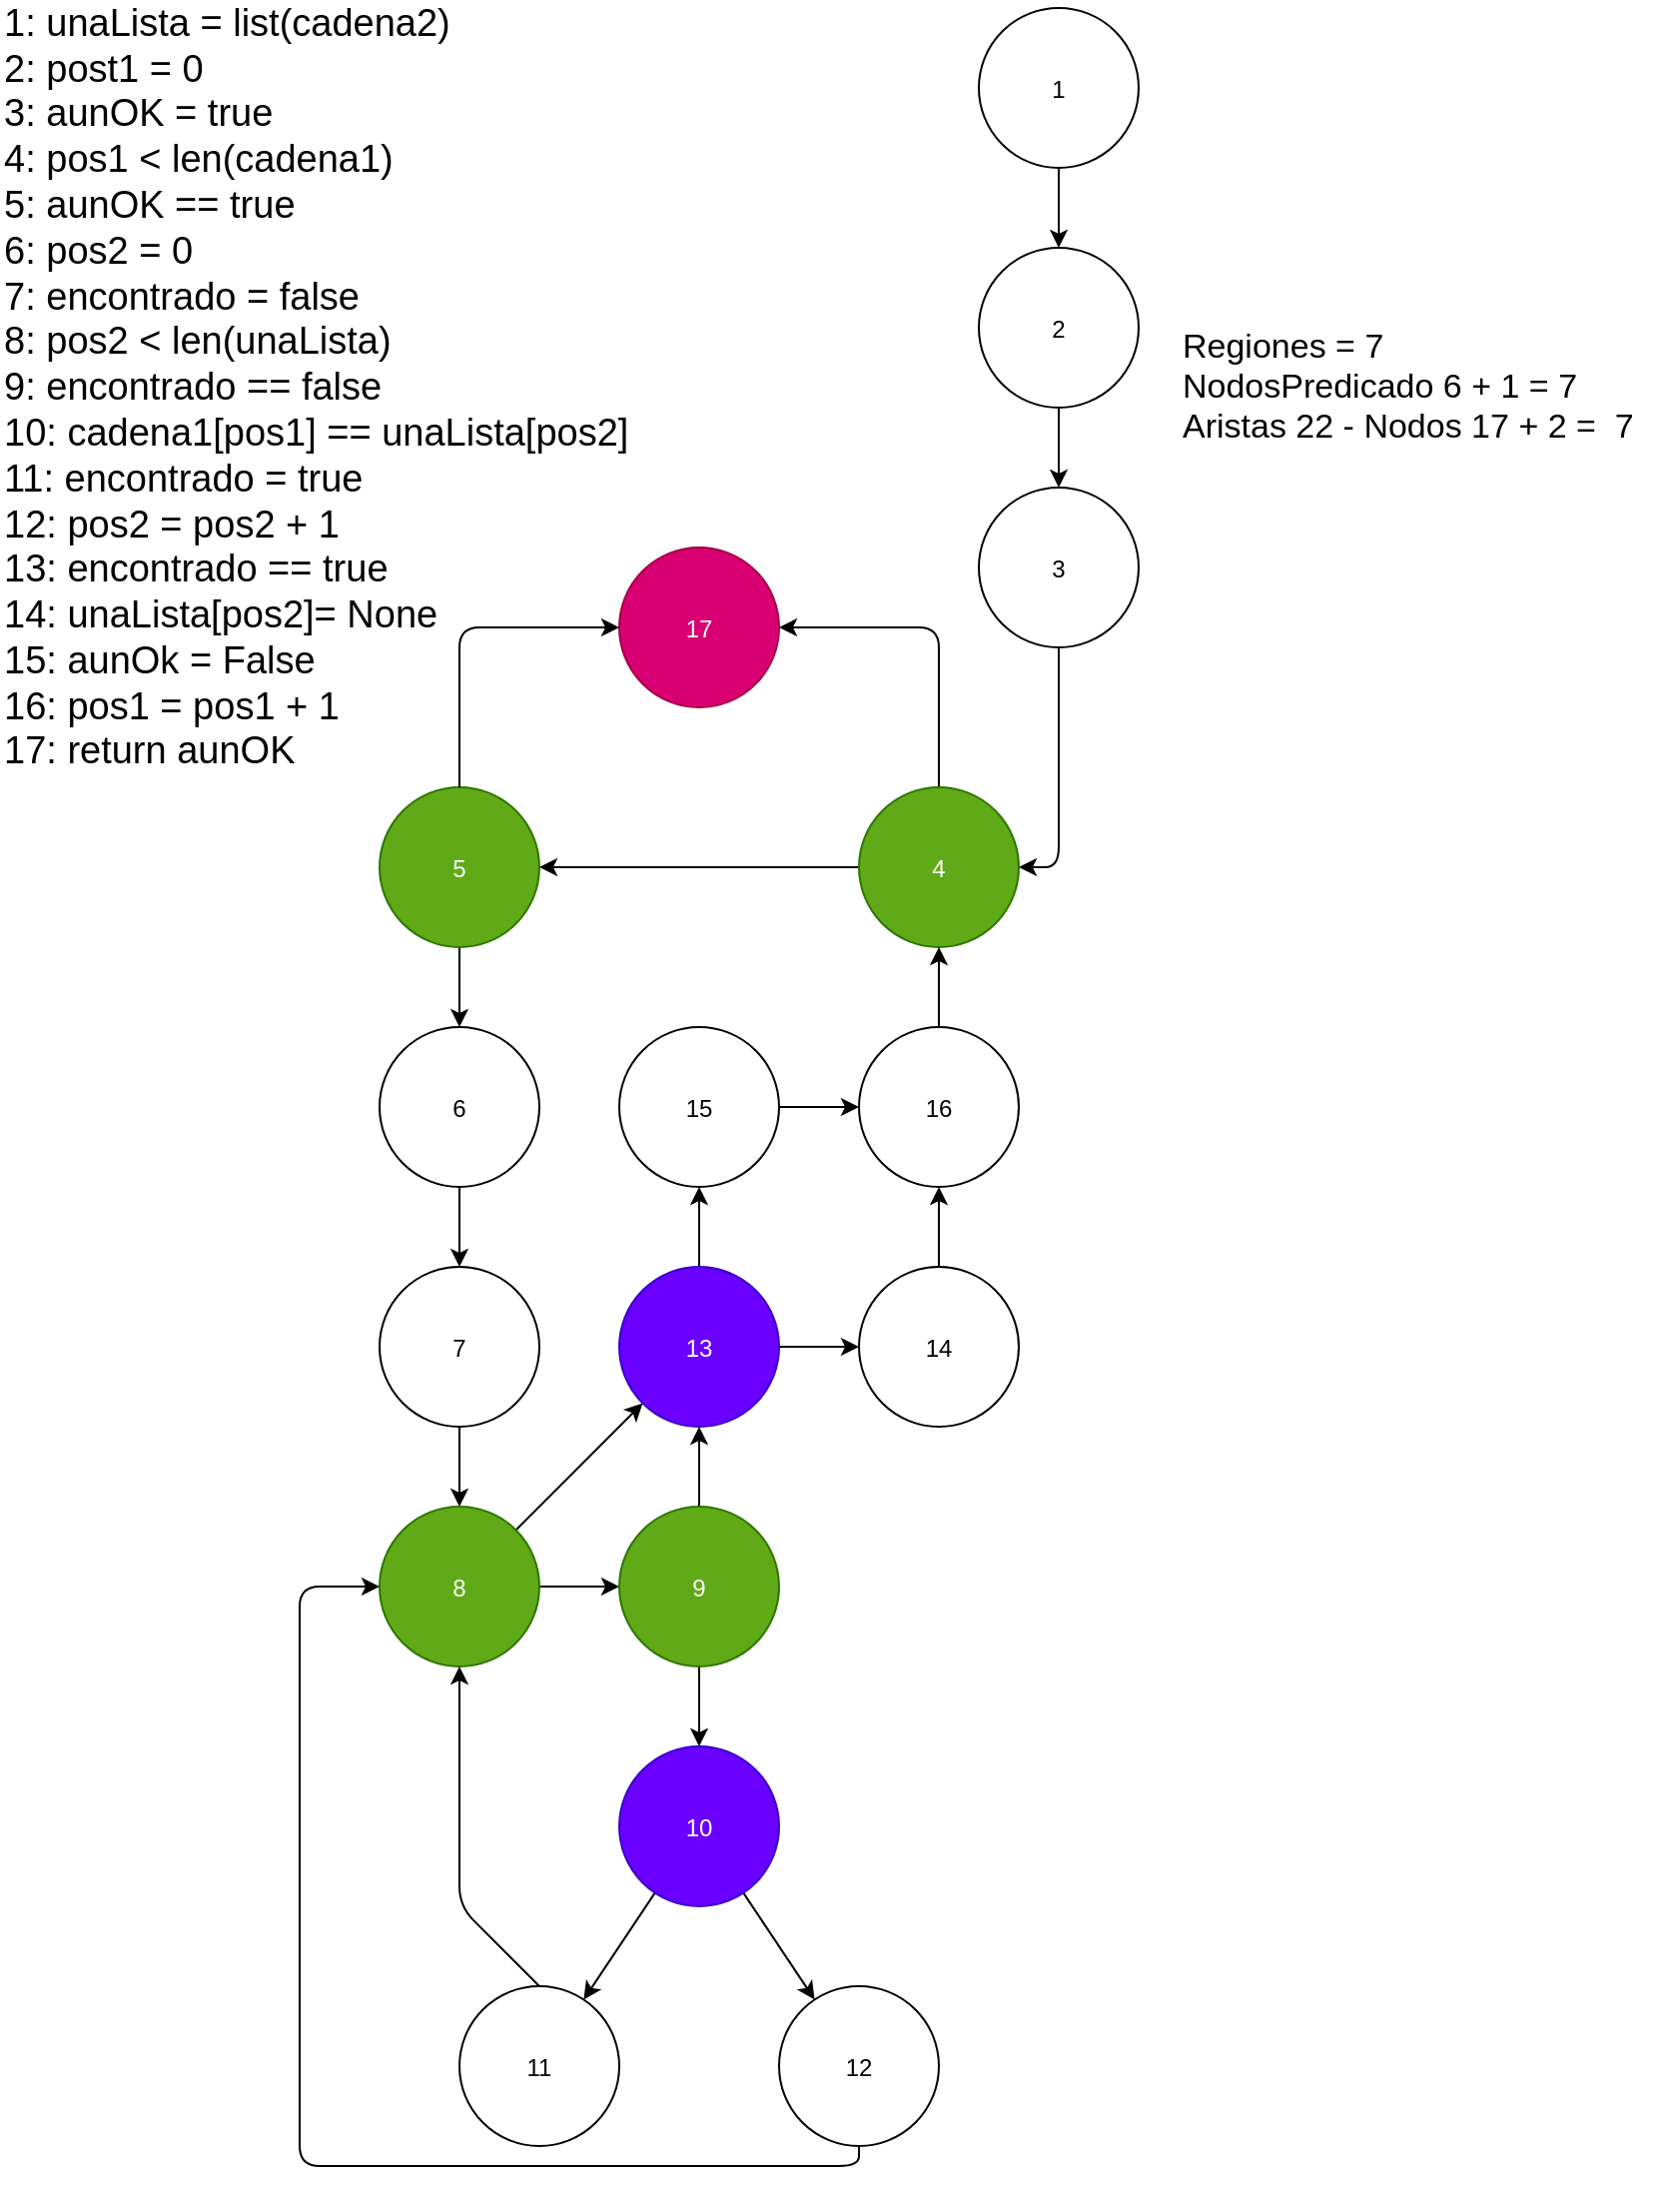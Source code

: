 <mxfile version="17.2.4" type="device" pages="2"><diagram id="dhySE6kOMJrf2ykI9Dy8" name="Page-1"><mxGraphModel dx="1042" dy="657" grid="1" gridSize="10" guides="1" tooltips="1" connect="1" arrows="1" fold="1" page="1" pageScale="1" pageWidth="850" pageHeight="1100" math="0" shadow="0"><root><mxCell id="0"/><mxCell id="1" parent="0"/><mxCell id="12" value="" style="edgeStyle=none;html=1;fontSize=10;" parent="1" source="2" target="7" edge="1"><mxGeometry relative="1" as="geometry"/></mxCell><mxCell id="2" value="&lt;p style=&quot;line-height: 1&quot;&gt;1&lt;/p&gt;" style="ellipse;whiteSpace=wrap;html=1;aspect=fixed;" parent="1" vertex="1"><mxGeometry x="500" y="10" width="80" height="80" as="geometry"/></mxCell><mxCell id="13" value="" style="edgeStyle=none;html=1;fontSize=10;" parent="1" source="7" target="8" edge="1"><mxGeometry relative="1" as="geometry"/></mxCell><mxCell id="7" value="&lt;p style=&quot;line-height: 1&quot;&gt;2&lt;/p&gt;" style="ellipse;whiteSpace=wrap;html=1;aspect=fixed;" parent="1" vertex="1"><mxGeometry x="500" y="130" width="80" height="80" as="geometry"/></mxCell><mxCell id="14" value="" style="edgeStyle=none;html=1;fontSize=10;" parent="1" source="8" target="9" edge="1"><mxGeometry relative="1" as="geometry"><Array as="points"><mxPoint x="540" y="440"/></Array></mxGeometry></mxCell><mxCell id="8" value="&lt;p style=&quot;line-height: 1&quot;&gt;3&lt;/p&gt;" style="ellipse;whiteSpace=wrap;html=1;aspect=fixed;" parent="1" vertex="1"><mxGeometry x="500" y="250" width="80" height="80" as="geometry"/></mxCell><mxCell id="15" value="" style="edgeStyle=none;html=1;fontSize=10;" parent="1" source="9" target="10" edge="1"><mxGeometry relative="1" as="geometry"><Array as="points"><mxPoint x="440" y="440"/></Array></mxGeometry></mxCell><mxCell id="17" value="" style="edgeStyle=none;html=1;fontSize=10;entryX=1;entryY=0.5;entryDx=0;entryDy=0;" parent="1" source="9" target="16" edge="1"><mxGeometry relative="1" as="geometry"><Array as="points"><mxPoint x="480" y="320"/></Array></mxGeometry></mxCell><mxCell id="9" value="&lt;p style=&quot;line-height: 1&quot;&gt;4&lt;/p&gt;" style="ellipse;whiteSpace=wrap;html=1;aspect=fixed;fillColor=#60a917;fontColor=#ffffff;strokeColor=#2D7600;" parent="1" vertex="1"><mxGeometry x="440" y="400" width="80" height="80" as="geometry"/></mxCell><mxCell id="20" value="" style="edgeStyle=none;html=1;fontSize=10;" parent="1" source="10" target="19" edge="1"><mxGeometry relative="1" as="geometry"/></mxCell><mxCell id="10" value="&lt;p style=&quot;line-height: 1&quot;&gt;5&lt;/p&gt;" style="ellipse;whiteSpace=wrap;html=1;aspect=fixed;fillColor=#60a917;fontColor=#ffffff;strokeColor=#2D7600;" parent="1" vertex="1"><mxGeometry x="200" y="400" width="80" height="80" as="geometry"/></mxCell><mxCell id="16" value="&lt;p style=&quot;line-height: 1&quot;&gt;17&lt;/p&gt;" style="ellipse;whiteSpace=wrap;html=1;aspect=fixed;fillColor=#d80073;fontColor=#ffffff;strokeColor=#A50040;" parent="1" vertex="1"><mxGeometry x="320" y="280" width="80" height="80" as="geometry"/></mxCell><mxCell id="18" value="" style="edgeStyle=none;html=1;fontSize=10;entryX=0;entryY=0.5;entryDx=0;entryDy=0;exitX=0.5;exitY=0;exitDx=0;exitDy=0;" parent="1" source="10" target="16" edge="1"><mxGeometry relative="1" as="geometry"><mxPoint x="130" y="490.0" as="sourcePoint"/><mxPoint x="130" y="530.0" as="targetPoint"/><Array as="points"><mxPoint x="240" y="320"/></Array></mxGeometry></mxCell><mxCell id="22" value="" style="edgeStyle=none;html=1;fontSize=10;" parent="1" source="19" target="21" edge="1"><mxGeometry relative="1" as="geometry"/></mxCell><mxCell id="19" value="&lt;p style=&quot;line-height: 1&quot;&gt;6&lt;/p&gt;" style="ellipse;whiteSpace=wrap;html=1;aspect=fixed;" parent="1" vertex="1"><mxGeometry x="200" y="520" width="80" height="80" as="geometry"/></mxCell><mxCell id="24" value="" style="edgeStyle=none;html=1;fontSize=10;" parent="1" source="21" target="23" edge="1"><mxGeometry relative="1" as="geometry"/></mxCell><mxCell id="21" value="&lt;p style=&quot;line-height: 1&quot;&gt;7&lt;/p&gt;" style="ellipse;whiteSpace=wrap;html=1;aspect=fixed;" parent="1" vertex="1"><mxGeometry x="200" y="640" width="80" height="80" as="geometry"/></mxCell><mxCell id="26" value="" style="edgeStyle=none;html=1;fontSize=10;" parent="1" source="23" target="25" edge="1"><mxGeometry relative="1" as="geometry"/></mxCell><mxCell id="46" style="edgeStyle=none;html=1;exitX=1;exitY=0;exitDx=0;exitDy=0;fontSize=10;" parent="1" source="23" target="36" edge="1"><mxGeometry relative="1" as="geometry"/></mxCell><mxCell id="23" value="&lt;p style=&quot;line-height: 1&quot;&gt;8&lt;/p&gt;" style="ellipse;whiteSpace=wrap;html=1;aspect=fixed;fillColor=#60a917;fontColor=#ffffff;strokeColor=#2D7600;" parent="1" vertex="1"><mxGeometry x="200" y="760" width="80" height="80" as="geometry"/></mxCell><mxCell id="30" value="" style="edgeStyle=none;html=1;fontSize=10;" parent="1" source="25" target="29" edge="1"><mxGeometry relative="1" as="geometry"/></mxCell><mxCell id="48" value="" style="edgeStyle=none;html=1;fontSize=10;" parent="1" source="25" target="36" edge="1"><mxGeometry relative="1" as="geometry"/></mxCell><mxCell id="25" value="&lt;p style=&quot;line-height: 1&quot;&gt;9&lt;/p&gt;" style="ellipse;whiteSpace=wrap;html=1;aspect=fixed;fillColor=#60a917;fontColor=#ffffff;strokeColor=#2D7600;" parent="1" vertex="1"><mxGeometry x="320" y="760" width="80" height="80" as="geometry"/></mxCell><mxCell id="32" value="" style="edgeStyle=none;html=1;fontSize=10;" parent="1" source="29" target="31" edge="1"><mxGeometry relative="1" as="geometry"/></mxCell><mxCell id="35" value="" style="edgeStyle=none;html=1;fontSize=10;" parent="1" source="29" target="34" edge="1"><mxGeometry relative="1" as="geometry"/></mxCell><mxCell id="29" value="&lt;p style=&quot;line-height: 1&quot;&gt;10&lt;/p&gt;" style="ellipse;whiteSpace=wrap;html=1;aspect=fixed;fillColor=#6a00ff;fontColor=#ffffff;strokeColor=#3700CC;" parent="1" vertex="1"><mxGeometry x="320" y="880" width="80" height="80" as="geometry"/></mxCell><mxCell id="31" value="&lt;p style=&quot;line-height: 1&quot;&gt;11&lt;/p&gt;" style="ellipse;whiteSpace=wrap;html=1;aspect=fixed;" parent="1" vertex="1"><mxGeometry x="240" y="1000" width="80" height="80" as="geometry"/></mxCell><mxCell id="33" value="" style="edgeStyle=none;html=1;fontSize=10;entryX=0.5;entryY=1;entryDx=0;entryDy=0;exitX=0.5;exitY=0;exitDx=0;exitDy=0;" parent="1" source="31" target="23" edge="1"><mxGeometry relative="1" as="geometry"><mxPoint x="290.0" y="810.0" as="sourcePoint"/><mxPoint x="330" y="810.0" as="targetPoint"/><Array as="points"><mxPoint x="240" y="960"/></Array></mxGeometry></mxCell><mxCell id="34" value="&lt;p style=&quot;line-height: 1&quot;&gt;12&lt;/p&gt;" style="ellipse;whiteSpace=wrap;html=1;aspect=fixed;" parent="1" vertex="1"><mxGeometry x="400" y="1000" width="80" height="80" as="geometry"/></mxCell><mxCell id="47" value="" style="edgeStyle=none;html=1;fontSize=10;" parent="1" source="36" target="40" edge="1"><mxGeometry relative="1" as="geometry"/></mxCell><mxCell id="49" value="" style="edgeStyle=none;html=1;fontSize=10;" parent="1" source="36" target="37" edge="1"><mxGeometry relative="1" as="geometry"/></mxCell><mxCell id="36" value="&lt;p style=&quot;line-height: 1&quot;&gt;13&lt;/p&gt;" style="ellipse;whiteSpace=wrap;html=1;aspect=fixed;fillColor=#6a00ff;fontColor=#ffffff;strokeColor=#3700CC;" parent="1" vertex="1"><mxGeometry x="320" y="640" width="80" height="80" as="geometry"/></mxCell><mxCell id="50" value="" style="edgeStyle=none;html=1;fontSize=10;" parent="1" source="37" target="43" edge="1"><mxGeometry relative="1" as="geometry"/></mxCell><mxCell id="37" value="&lt;p style=&quot;line-height: 1&quot;&gt;15&lt;/p&gt;" style="ellipse;whiteSpace=wrap;html=1;aspect=fixed;" parent="1" vertex="1"><mxGeometry x="320" y="520" width="80" height="80" as="geometry"/></mxCell><mxCell id="38" value="" style="edgeStyle=none;html=1;fontSize=10;exitX=0.5;exitY=1;exitDx=0;exitDy=0;entryX=0;entryY=0.5;entryDx=0;entryDy=0;" parent="1" source="34" target="23" edge="1"><mxGeometry relative="1" as="geometry"><mxPoint x="347.707" y="963.212" as="sourcePoint"/><mxPoint x="210" y="1090" as="targetPoint"/><Array as="points"><mxPoint x="440" y="1090"/><mxPoint x="330" y="1090"/><mxPoint x="160" y="1090"/><mxPoint x="160" y="800"/></Array></mxGeometry></mxCell><mxCell id="51" value="" style="edgeStyle=none;html=1;fontSize=10;" parent="1" source="40" target="43" edge="1"><mxGeometry relative="1" as="geometry"/></mxCell><mxCell id="40" value="&lt;p style=&quot;line-height: 1&quot;&gt;14&lt;/p&gt;" style="ellipse;whiteSpace=wrap;html=1;aspect=fixed;" parent="1" vertex="1"><mxGeometry x="440" y="640" width="80" height="80" as="geometry"/></mxCell><mxCell id="43" value="&lt;p style=&quot;line-height: 1&quot;&gt;16&lt;/p&gt;" style="ellipse;whiteSpace=wrap;html=1;aspect=fixed;" parent="1" vertex="1"><mxGeometry x="440" y="520" width="80" height="80" as="geometry"/></mxCell><mxCell id="53" value="" style="edgeStyle=none;html=1;fontSize=10;exitX=0.5;exitY=0;exitDx=0;exitDy=0;entryX=0.5;entryY=1;entryDx=0;entryDy=0;" parent="1" source="43" target="9" edge="1"><mxGeometry relative="1" as="geometry"><mxPoint x="470.004" y="471.716" as="sourcePoint"/><mxPoint x="580" y="480" as="targetPoint"/><Array as="points"><mxPoint x="480" y="500"/></Array></mxGeometry></mxCell><mxCell id="55" value="&lt;font style=&quot;font-size: 17px&quot;&gt;Regiones = 7&lt;/font&gt;" style="text;html=1;align=left;verticalAlign=middle;resizable=0;points=[];autosize=1;strokeColor=none;fillColor=none;" parent="1" vertex="1"><mxGeometry x="600" y="170" width="120" height="20" as="geometry"/></mxCell><mxCell id="56" value="&lt;font style=&quot;font-size: 17px&quot;&gt;Aristas 22 - Nodos 17 + 2 =&amp;nbsp; 7&amp;nbsp;&lt;/font&gt;" style="text;html=1;align=left;verticalAlign=middle;resizable=0;points=[];autosize=1;strokeColor=none;fillColor=none;" parent="1" vertex="1"><mxGeometry x="600" y="210" width="250" height="20" as="geometry"/></mxCell><mxCell id="57" value="&lt;font style=&quot;font-size: 17px&quot;&gt;NodosPredicado 6 + 1 = 7&lt;/font&gt;" style="text;html=1;align=left;verticalAlign=middle;resizable=0;points=[];autosize=1;strokeColor=none;fillColor=none;" parent="1" vertex="1"><mxGeometry x="600" y="190" width="210" height="20" as="geometry"/></mxCell><mxCell id="58" value="&lt;font style=&quot;font-size: 19px&quot;&gt;1: unaLista = list(cadena2)&lt;br&gt;2:&amp;nbsp;&lt;span&gt;post1 = 0&lt;/span&gt;&lt;br&gt;3:&amp;nbsp;&lt;span&gt;aunOK = true&lt;/span&gt;&lt;br&gt;4:&amp;nbsp;pos1 &amp;lt; len(cadena1)&lt;br&gt;5:&amp;nbsp;aunOK == true&lt;br&gt;6:&amp;nbsp;&lt;span&gt;pos2 = 0&lt;/span&gt;&lt;br&gt;7:&amp;nbsp;&lt;span&gt;encontrado = false&lt;/span&gt;&lt;br&gt;8:&amp;nbsp;pos2 &amp;lt; len(unaLista)&lt;br&gt;9:&amp;nbsp;encontrado == false&lt;br&gt;10:&amp;nbsp;cadena1[pos1] == unaLista[pos2]&lt;br&gt;11:&amp;nbsp;&lt;span&gt;encontrado = true&lt;/span&gt;&lt;br&gt;12:&amp;nbsp;&lt;span&gt;pos2 = pos2 + 1&lt;/span&gt;&lt;br&gt;13:&amp;nbsp;encontrado == true&lt;br&gt;14:&amp;nbsp;&lt;span&gt;unaLista[pos2]= None&lt;/span&gt;&lt;br&gt;15:&amp;nbsp;&lt;span&gt;aunOk = False&lt;/span&gt;&lt;br&gt;16:&amp;nbsp;&lt;span&gt;pos1 = pos1 + 1&lt;/span&gt;&lt;br&gt;17:&amp;nbsp;return aunOK&lt;/font&gt;" style="text;html=1;align=left;verticalAlign=middle;resizable=0;points=[];autosize=1;" parent="1" vertex="1"><mxGeometry x="10" y="55" width="330" height="290" as="geometry"/></mxCell></root></mxGraphModel></diagram><diagram id="VyKnHQMGTL92BiRC_tPv" name="Page-2"><mxGraphModel dx="1042" dy="657" grid="1" gridSize="10" guides="1" tooltips="1" connect="1" arrows="1" fold="1" page="1" pageScale="1" pageWidth="850" pageHeight="1100" math="0" shadow="0"><root><mxCell id="0"/><mxCell id="1" parent="0"/><mxCell id="ZyOFFfMH84L0nIjgClH4-2" value="&lt;table border=&quot;1&quot; width=&quot;100%&quot; cellpadding=&quot;4&quot; style=&quot;width: 100% ; height: 100% ; border-collapse: collapse&quot;&gt;&lt;tbody&gt;&lt;tr style=&quot;background-color: #a7c942 ; color: #ffffff ; border: 1px solid #98bf21&quot;&gt;&lt;th align=&quot;left&quot;&gt;Camino&lt;/th&gt;&lt;th align=&quot;left&quot;&gt;Entrada&lt;/th&gt;&lt;th align=&quot;left&quot;&gt;Salida&lt;/th&gt;&lt;/tr&gt;&lt;tr style=&quot;border: 1px solid #98bf21&quot;&gt;&lt;td&gt;&lt;br&gt;&lt;div style=&quot;color: rgb(212 , 212 , 212) ; font-family: &amp;#34;menlo&amp;#34; , &amp;#34;monaco&amp;#34; , &amp;#34;courier new&amp;#34; , monospace ; line-height: 18px&quot;&gt;&lt;span style=&quot;color: rgb(106 , 153 , 85)&quot;&gt;1-2-3-4-5-6-7-8-9-10-&lt;/span&gt;&lt;/div&gt;&lt;div style=&quot;color: rgb(212 , 212 , 212) ; font-family: &amp;#34;menlo&amp;#34; , &amp;#34;monaco&amp;#34; , &amp;#34;courier new&amp;#34; , monospace ; line-height: 18px&quot;&gt;&lt;span style=&quot;color: #6a9955&quot;&gt;11-13-14-16&lt;/span&gt;&lt;span style=&quot;color: rgb(106 , 153 , 85)&quot;&gt;-4-5-6-7-8-&lt;/span&gt;&lt;/div&gt;&lt;div style=&quot;color: rgb(212 , 212 , 212) ; font-family: &amp;#34;menlo&amp;#34; , &amp;#34;monaco&amp;#34; , &amp;#34;courier new&amp;#34; , monospace ; line-height: 18px&quot;&gt;&lt;span style=&quot;color: rgb(106 , 153 , 85)&quot;&gt;9-12-8-9-10-11-13-14-16&lt;/span&gt;&lt;span style=&quot;color: rgb(106 , 153 , 85)&quot;&gt;-&lt;/span&gt;&lt;/div&gt;&lt;div style=&quot;color: rgb(212 , 212 , 212) ; font-family: &amp;#34;menlo&amp;#34; , &amp;#34;monaco&amp;#34; , &amp;#34;courier new&amp;#34; , monospace ; line-height: 18px&quot;&gt;&lt;span style=&quot;color: rgb(106 , 153 , 85)&quot;&gt;4-5-6-7-8-9-12-8-9-12-8-&lt;/span&gt;&lt;/div&gt;&lt;div style=&quot;color: rgb(212 , 212 , 212) ; font-family: &amp;#34;menlo&amp;#34; , &amp;#34;monaco&amp;#34; , &amp;#34;courier new&amp;#34; , monospace ; line-height: 18px&quot;&gt;&lt;span style=&quot;color: rgb(106 , 153 , 85)&quot;&gt;9-12-8-9-12-15-16-17&lt;/span&gt;&lt;/div&gt;&lt;/td&gt;&lt;td&gt;'pepe'&lt;br&gt;'pera'&lt;/td&gt;&lt;td&gt;FALSE&lt;/td&gt;&lt;/tr&gt;&lt;/tbody&gt;&lt;/table&gt;" style="text;html=1;strokeColor=#c0c0c0;fillColor=#ffffff;overflow=fill;rounded=0;fontColor=#000000;" vertex="1" parent="1"><mxGeometry x="40" y="80" width="690" height="210" as="geometry"/></mxCell><mxCell id="ZyOFFfMH84L0nIjgClH4-3" value="&lt;b&gt;&lt;font style=&quot;font-size: 17px&quot;&gt;SENTENCIA&lt;/font&gt;&lt;/b&gt;" style="text;html=1;align=center;verticalAlign=middle;resizable=0;points=[];autosize=1;strokeColor=none;fillColor=none;fontColor=#000000;" vertex="1" parent="1"><mxGeometry x="365" y="50" width="110" height="20" as="geometry"/></mxCell><mxCell id="ZyOFFfMH84L0nIjgClH4-4" value="&lt;table border=&quot;1&quot; width=&quot;100%&quot; cellpadding=&quot;4&quot; style=&quot;width: 100% ; height: 100% ; border-collapse: collapse&quot;&gt;&lt;tbody&gt;&lt;tr style=&quot;background-color: #a7c942 ; color: #ffffff ; border: 1px solid #98bf21&quot;&gt;&lt;th align=&quot;left&quot;&gt;Camino&lt;/th&gt;&lt;th align=&quot;left&quot;&gt;Entrada&lt;/th&gt;&lt;th align=&quot;left&quot;&gt;Salida&lt;/th&gt;&lt;/tr&gt;&lt;tr&gt;&lt;td&gt;&lt;div style=&quot;color: rgb(212 , 212 , 212) ; font-family: &amp;#34;menlo&amp;#34; , &amp;#34;monaco&amp;#34; , &amp;#34;courier new&amp;#34; , monospace ; line-height: 18px&quot;&gt;&lt;span style=&quot;color: rgb(106 , 153 , 85)&quot;&gt;1-2-3-4-5-6-7-8-9-12-8-9-12-&lt;/span&gt;&lt;/div&gt;&lt;div style=&quot;color: rgb(212 , 212 , 212) ; font-family: &amp;#34;menlo&amp;#34; , &amp;#34;monaco&amp;#34; , &amp;#34;courier new&amp;#34; , monospace ; line-height: 18px&quot;&gt;&lt;span style=&quot;color: #6a9955&quot;&gt;8-9-10-11-13-14-16-4-5-6-7-8-&lt;/span&gt;&lt;/div&gt;&lt;div style=&quot;color: rgb(212 , 212 , 212) ; font-family: &amp;#34;menlo&amp;#34; , &amp;#34;monaco&amp;#34; , &amp;#34;courier new&amp;#34; , monospace ; line-height: 18px&quot;&gt;&lt;span style=&quot;color: rgb(106 , 153 , 85)&quot;&gt;9-12-8-9-12-8-9-12-15-16-17&lt;/span&gt;&lt;/div&gt;&lt;/td&gt;&lt;td&gt;'ana'&lt;br&gt;'oka'&lt;/td&gt;&lt;td&gt;FALSE&lt;/td&gt;&lt;/tr&gt;&lt;tr&gt;&lt;td&gt;&lt;div style=&quot;font-family: &amp;#34;menlo&amp;#34; , &amp;#34;monaco&amp;#34; , &amp;#34;courier new&amp;#34; , monospace ; line-height: 18px&quot;&gt;&lt;font color=&quot;#66cc00&quot;&gt;1-2-3-4-5-6-7-8-9-12-8-9-12-&lt;/font&gt;&lt;/div&gt;&lt;div style=&quot;font-family: &amp;#34;menlo&amp;#34; , &amp;#34;monaco&amp;#34; , &amp;#34;courier new&amp;#34; , monospace ; line-height: 18px&quot;&gt;&lt;font color=&quot;#66cc00&quot;&gt;8-9-10-11-13-14-16-4-5-6-7-8-&lt;/font&gt;&lt;/div&gt;&lt;div style=&quot;font-family: &amp;#34;menlo&amp;#34; , &amp;#34;monaco&amp;#34; , &amp;#34;courier new&amp;#34; , monospace ; line-height: 18px&quot;&gt;&lt;font color=&quot;#66cc00&quot;&gt;9-12-8-9-12-8-9-12-8-9-10-11-&lt;/font&gt;&lt;/div&gt;&lt;div style=&quot;font-family: &amp;#34;menlo&amp;#34; , &amp;#34;monaco&amp;#34; , &amp;#34;courier new&amp;#34; , monospace ; line-height: 18px&quot;&gt;&lt;font color=&quot;#66cc00&quot;&gt;13-14-16-4-5-6-7-8-9-10-11-13-&lt;/font&gt;&lt;/div&gt;&lt;div style=&quot;font-family: &amp;#34;menlo&amp;#34; , &amp;#34;monaco&amp;#34; , &amp;#34;courier new&amp;#34; , monospace ; line-height: 18px&quot;&gt;&lt;font color=&quot;#66cc00&quot;&gt;14-16-4-5-6-7-8-9-12-8-9-10-11-&lt;/font&gt;&lt;/div&gt;&lt;div style=&quot;font-family: &amp;#34;menlo&amp;#34; , &amp;#34;monaco&amp;#34; , &amp;#34;courier new&amp;#34; , monospace ; line-height: 18px&quot;&gt;&lt;font color=&quot;#66cc00&quot;&gt;13-14-16-17&lt;/font&gt;&lt;/div&gt;&lt;/td&gt;&lt;td&gt;'roca'&lt;br&gt;'caro'&lt;/td&gt;&lt;td&gt;TRUE&lt;/td&gt;&lt;/tr&gt;&lt;tr style=&quot;border: 1px solid #98bf21&quot;&gt;&lt;td&gt;&lt;br&gt;&lt;div style=&quot;color: rgb(212 , 212 , 212) ; font-family: &amp;#34;menlo&amp;#34; , &amp;#34;monaco&amp;#34; , &amp;#34;courier new&amp;#34; , monospace ; line-height: 18px&quot;&gt;&lt;div style=&quot;font-family: &amp;#34;menlo&amp;#34; , &amp;#34;monaco&amp;#34; , &amp;#34;courier new&amp;#34; , monospace ; line-height: 18px&quot;&gt;&lt;span style=&quot;color: rgb(106 , 153 , 85)&quot;&gt;1-2-3-4-5-6-7-8-9-10-11-13-&lt;/span&gt;&lt;/div&gt;&lt;div style=&quot;font-family: &amp;#34;menlo&amp;#34; , &amp;#34;monaco&amp;#34; , &amp;#34;courier new&amp;#34; , monospace ; line-height: 18px&quot;&gt;&lt;span style=&quot;color: rgb(106 , 153 , 85)&quot;&gt;14-16-4-5-6-7-8-9-12-8-9-10-&lt;/span&gt;&lt;/div&gt;&lt;div style=&quot;font-family: &amp;#34;menlo&amp;#34; , &amp;#34;monaco&amp;#34; , &amp;#34;courier new&amp;#34; , monospace ; line-height: 18px&quot;&gt;&lt;span style=&quot;color: rgb(106 , 153 , 85)&quot;&gt;11-13-14-16-4-5-6-7-8-9-12-8-&lt;/span&gt;&lt;/div&gt;&lt;div style=&quot;font-family: &amp;#34;menlo&amp;#34; , &amp;#34;monaco&amp;#34; , &amp;#34;courier new&amp;#34; , monospace ; line-height: 18px&quot;&gt;&lt;span style=&quot;color: rgb(106 , 153 , 85)&quot;&gt;9-12-8-9-12-8-9-12-8-9-10-11-&lt;/span&gt;&lt;/div&gt;&lt;div style=&quot;font-family: &amp;#34;menlo&amp;#34; , &amp;#34;monaco&amp;#34; , &amp;#34;courier new&amp;#34; , monospace ; line-height: 18px&quot;&gt;&lt;span style=&quot;color: rgb(106 , 153 , 85)&quot;&gt;13-14-16-4-5-6-7-8-9-12-8-9-12-&lt;/span&gt;&lt;/div&gt;&lt;div style=&quot;font-family: &amp;#34;menlo&amp;#34; , &amp;#34;monaco&amp;#34; , &amp;#34;courier new&amp;#34; , monospace ; line-height: 18px&quot;&gt;&lt;span style=&quot;color: rgb(106 , 153 , 85)&quot;&gt;8-9-12-8-9-10-11-13-14-16-4-5-6-&lt;/span&gt;&lt;/div&gt;&lt;div style=&quot;font-family: &amp;#34;menlo&amp;#34; , &amp;#34;monaco&amp;#34; , &amp;#34;courier new&amp;#34; , monospace ; line-height: 18px&quot;&gt;&lt;span style=&quot;color: rgb(106 , 153 , 85)&quot;&gt;7-8-9-12-8-9-12-8-9-10-11-13-14-16-17&lt;/span&gt;&lt;/div&gt;&lt;/div&gt;&lt;/td&gt;&lt;td&gt;'fresa'&lt;br&gt;'frase'&lt;/td&gt;&lt;td&gt;TRUE&lt;/td&gt;&lt;/tr&gt;&lt;/tbody&gt;&lt;/table&gt;" style="text;html=1;strokeColor=#c0c0c0;fillColor=#ffffff;overflow=fill;rounded=0;fontColor=#000000;" vertex="1" parent="1"><mxGeometry x="40" y="350" width="690" height="400" as="geometry"/></mxCell><mxCell id="ZyOFFfMH84L0nIjgClH4-5" value="&lt;b&gt;&lt;font style=&quot;font-size: 17px&quot;&gt;CAMINOS&lt;/font&gt;&lt;/b&gt;" style="text;html=1;align=center;verticalAlign=middle;resizable=0;points=[];autosize=1;strokeColor=none;fillColor=none;fontColor=#000000;" vertex="1" parent="1"><mxGeometry x="370" y="320" width="100" height="20" as="geometry"/></mxCell></root></mxGraphModel></diagram></mxfile>